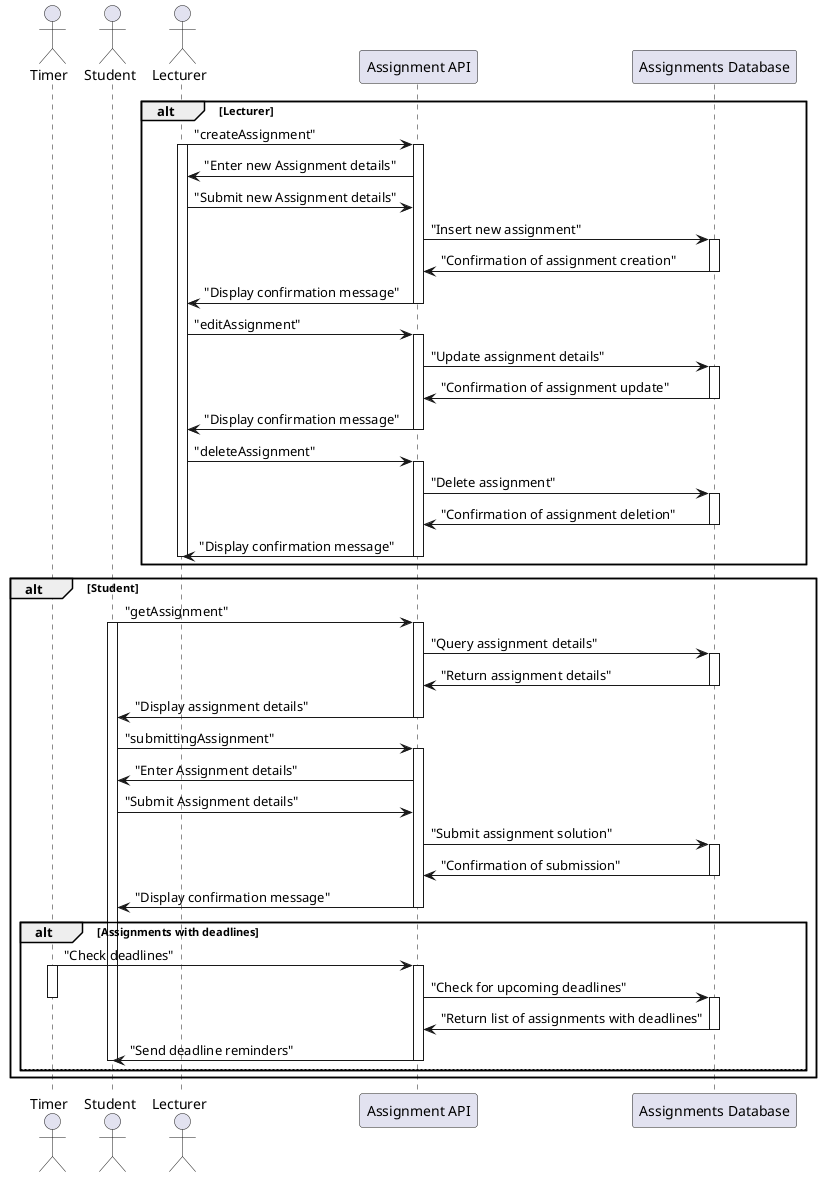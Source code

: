 @startuml "מערכת מטלות"
Actor Timer
' Actor User
Actor Student
Actor Lecturer
participant API as "Assignment API"
participant Database_Assignments as "Assignments Database"

alt Lecturer
Lecturer->API: "createAssignment"
activate Lecturer
activate API
API->Lecturer: "Enter new Assignment details"
Lecturer->API: "Submit new Assignment details"
API->Database_Assignments: "Insert new assignment"
activate Database_Assignments
Database_Assignments->API: "Confirmation of assignment creation"
deactivate Database_Assignments
API->Lecturer: "Display confirmation message"
deactivate API

Lecturer->API: "editAssignment"
activate API
API->Database_Assignments: "Update assignment details"
activate Database_Assignments
Database_Assignments->API: "Confirmation of assignment update"
deactivate Database_Assignments
API->Lecturer: "Display confirmation message"
deactivate API

Lecturer->API: "deleteAssignment"
activate API
API->Database_Assignments: "Delete assignment"
activate Database_Assignments
Database_Assignments->API: "Confirmation of assignment deletion"
deactivate Database_Assignments
API->Lecturer: "Display confirmation message"
deactivate Lecturer
deactivate API
end

alt Student
Student->API: "getAssignment"
activate Student
activate API
API->Database_Assignments: "Query assignment details"
activate Database_Assignments
Database_Assignments->API: "Return assignment details"
deactivate Database_Assignments
API->Student: "Display assignment details"
deactivate API


Student->API: "submittingAssignment"
activate API
API->Student: "Enter Assignment details"
Student->API: "Submit Assignment details"
API->Database_Assignments: "Submit assignment solution"
activate Database_Assignments
Database_Assignments->API: "Confirmation of submission"
deactivate Database_Assignments
API->Student: "Display confirmation message"
deactivate API

alt Assignments with deadlines
Timer->API: "Check deadlines"
activate API
activate Timer
API->Database_Assignments: "Check for upcoming deadlines"
deactivate Timer
activate Database_Assignments
Database_Assignments->API: "Return list of assignments with deadlines"
deactivate Database_Assignments
API->Student: "Send deadline reminders"
deactivate API
else
deactivate API
deactivate Student
end
end
@enduml